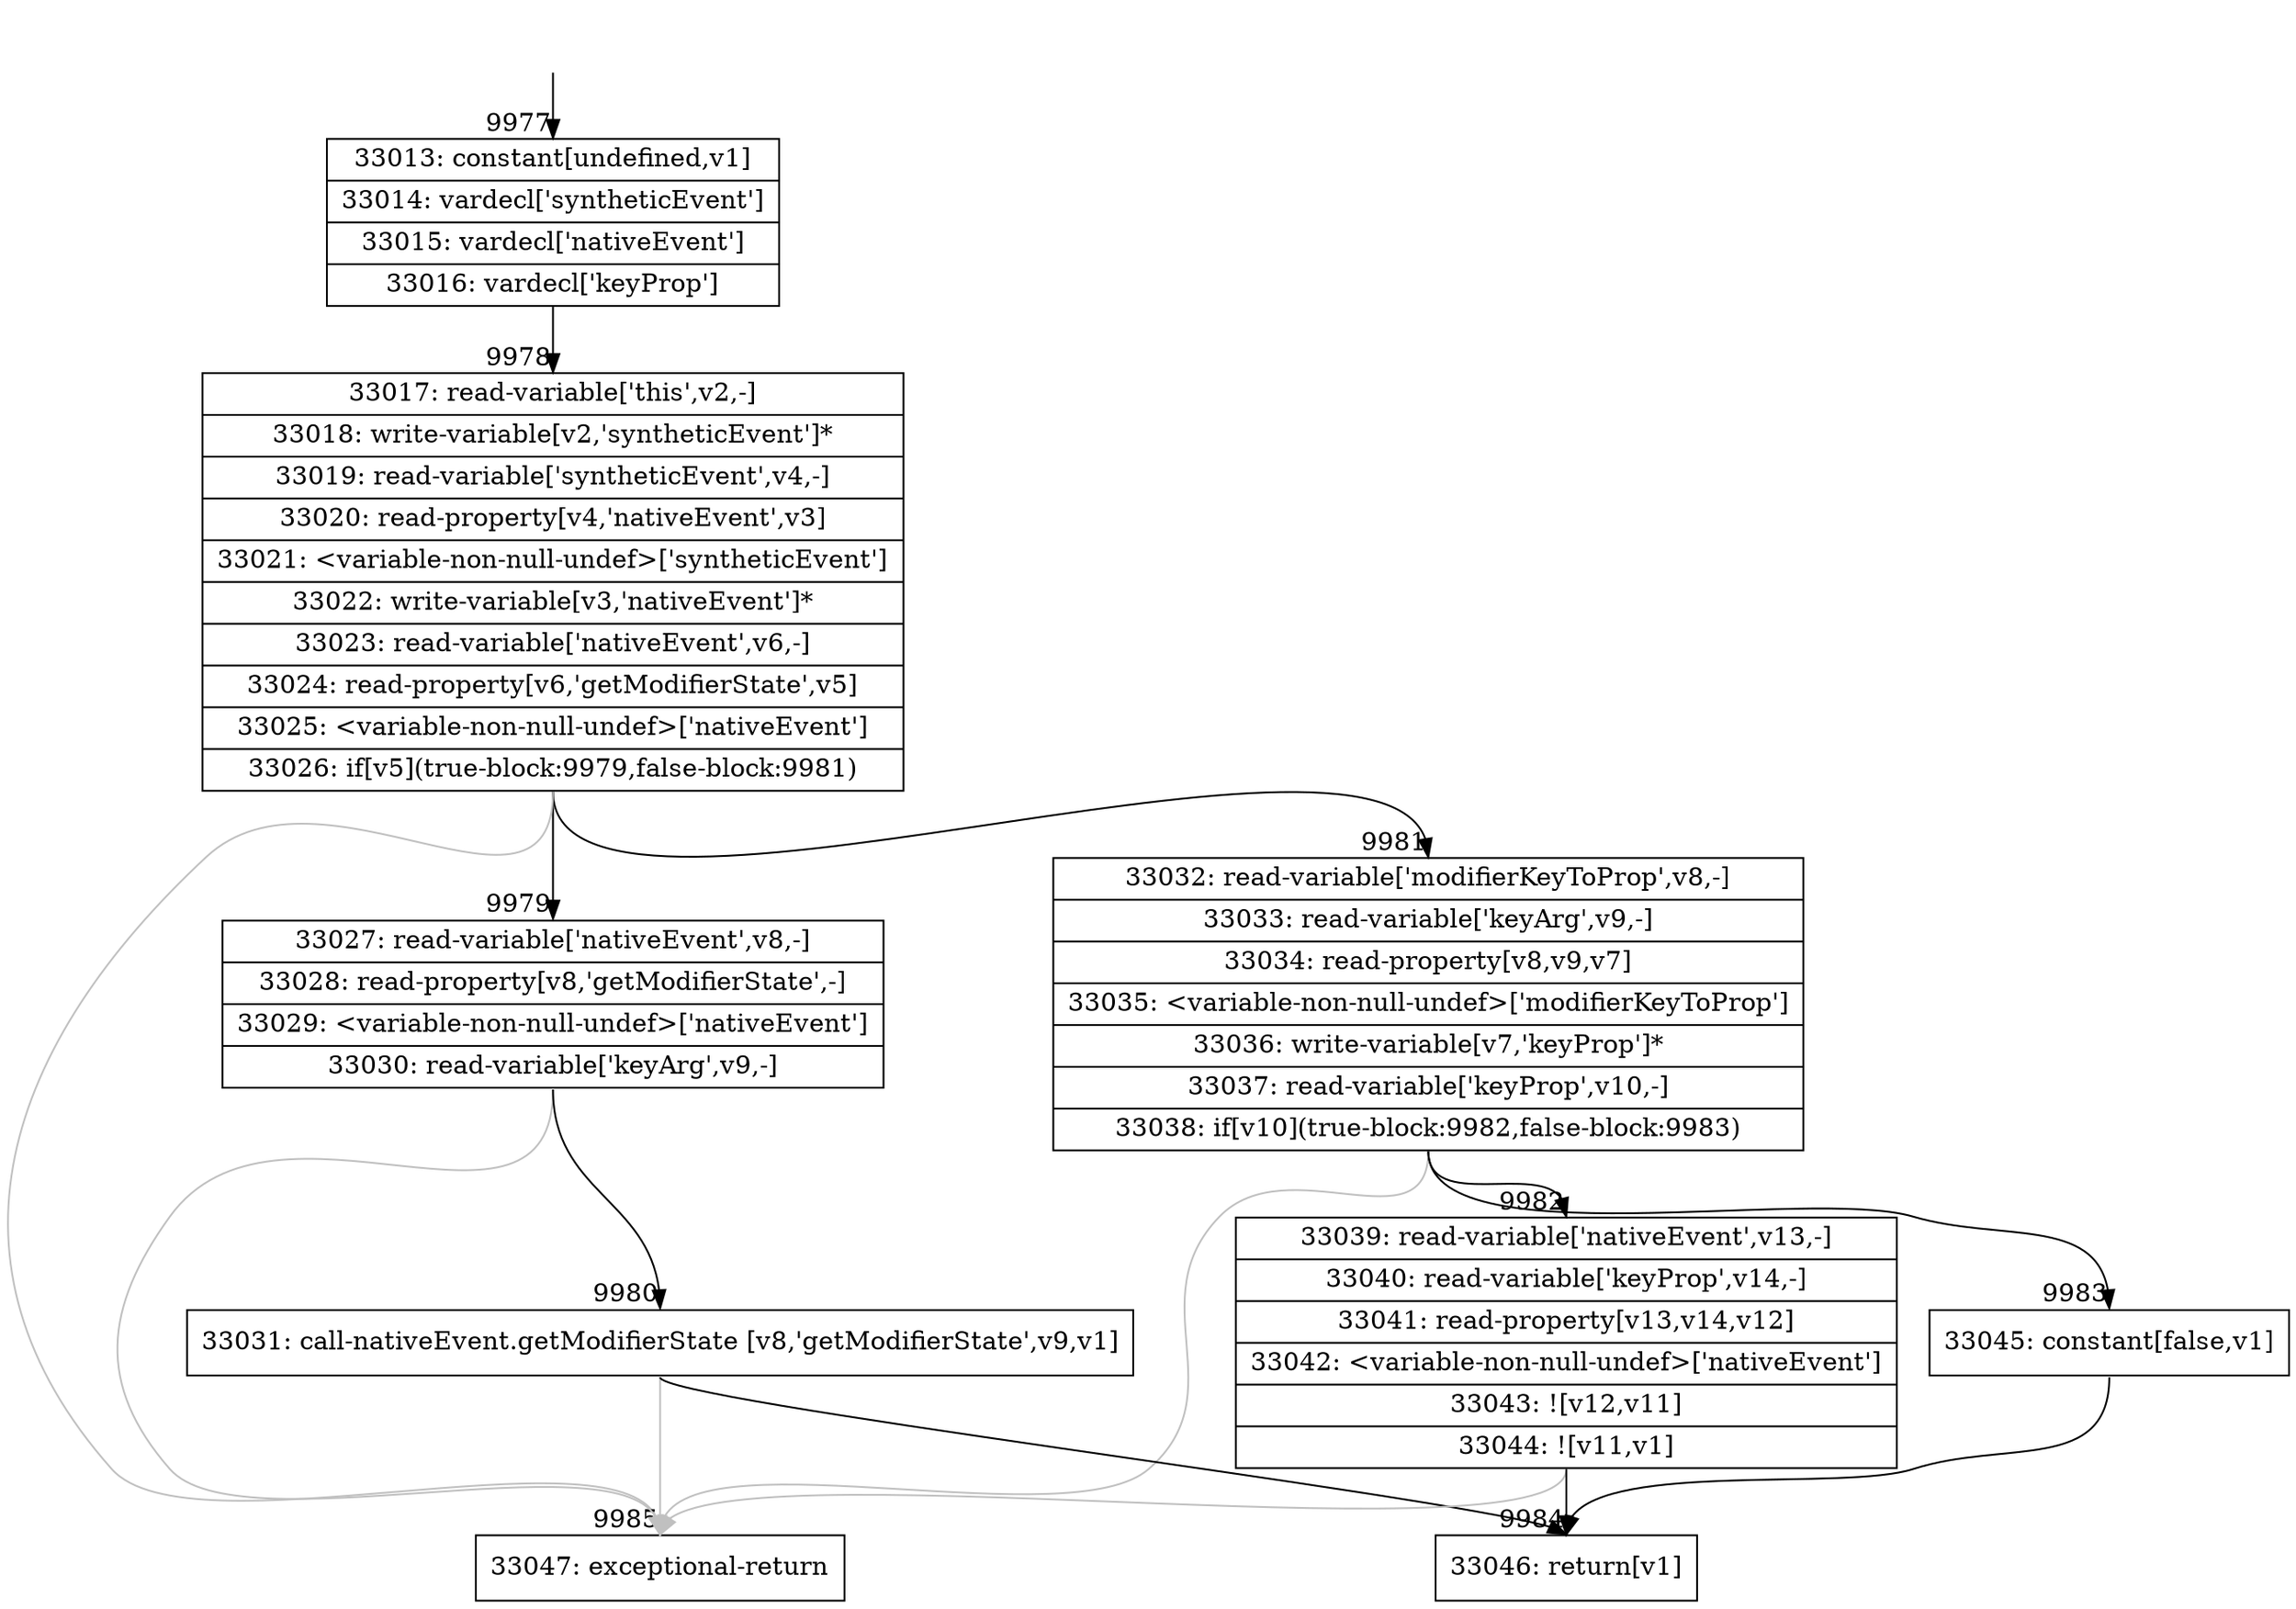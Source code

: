 digraph {
rankdir="TD"
BB_entry744[shape=none,label=""];
BB_entry744 -> BB9977 [tailport=s, headport=n, headlabel="    9977"]
BB9977 [shape=record label="{33013: constant[undefined,v1]|33014: vardecl['syntheticEvent']|33015: vardecl['nativeEvent']|33016: vardecl['keyProp']}" ] 
BB9977 -> BB9978 [tailport=s, headport=n, headlabel="      9978"]
BB9978 [shape=record label="{33017: read-variable['this',v2,-]|33018: write-variable[v2,'syntheticEvent']*|33019: read-variable['syntheticEvent',v4,-]|33020: read-property[v4,'nativeEvent',v3]|33021: \<variable-non-null-undef\>['syntheticEvent']|33022: write-variable[v3,'nativeEvent']*|33023: read-variable['nativeEvent',v6,-]|33024: read-property[v6,'getModifierState',v5]|33025: \<variable-non-null-undef\>['nativeEvent']|33026: if[v5](true-block:9979,false-block:9981)}" ] 
BB9978 -> BB9979 [tailport=s, headport=n, headlabel="      9979"]
BB9978 -> BB9981 [tailport=s, headport=n, headlabel="      9981"]
BB9978 -> BB9985 [tailport=s, headport=n, color=gray, headlabel="      9985"]
BB9979 [shape=record label="{33027: read-variable['nativeEvent',v8,-]|33028: read-property[v8,'getModifierState',-]|33029: \<variable-non-null-undef\>['nativeEvent']|33030: read-variable['keyArg',v9,-]}" ] 
BB9979 -> BB9980 [tailport=s, headport=n, headlabel="      9980"]
BB9979 -> BB9985 [tailport=s, headport=n, color=gray]
BB9980 [shape=record label="{33031: call-nativeEvent.getModifierState [v8,'getModifierState',v9,v1]}" ] 
BB9980 -> BB9984 [tailport=s, headport=n, headlabel="      9984"]
BB9980 -> BB9985 [tailport=s, headport=n, color=gray]
BB9981 [shape=record label="{33032: read-variable['modifierKeyToProp',v8,-]|33033: read-variable['keyArg',v9,-]|33034: read-property[v8,v9,v7]|33035: \<variable-non-null-undef\>['modifierKeyToProp']|33036: write-variable[v7,'keyProp']*|33037: read-variable['keyProp',v10,-]|33038: if[v10](true-block:9982,false-block:9983)}" ] 
BB9981 -> BB9982 [tailport=s, headport=n, headlabel="      9982"]
BB9981 -> BB9983 [tailport=s, headport=n, headlabel="      9983"]
BB9981 -> BB9985 [tailport=s, headport=n, color=gray]
BB9982 [shape=record label="{33039: read-variable['nativeEvent',v13,-]|33040: read-variable['keyProp',v14,-]|33041: read-property[v13,v14,v12]|33042: \<variable-non-null-undef\>['nativeEvent']|33043: ![v12,v11]|33044: ![v11,v1]}" ] 
BB9982 -> BB9984 [tailport=s, headport=n]
BB9982 -> BB9985 [tailport=s, headport=n, color=gray]
BB9983 [shape=record label="{33045: constant[false,v1]}" ] 
BB9983 -> BB9984 [tailport=s, headport=n]
BB9984 [shape=record label="{33046: return[v1]}" ] 
BB9985 [shape=record label="{33047: exceptional-return}" ] 
//#$~ 17832
}
